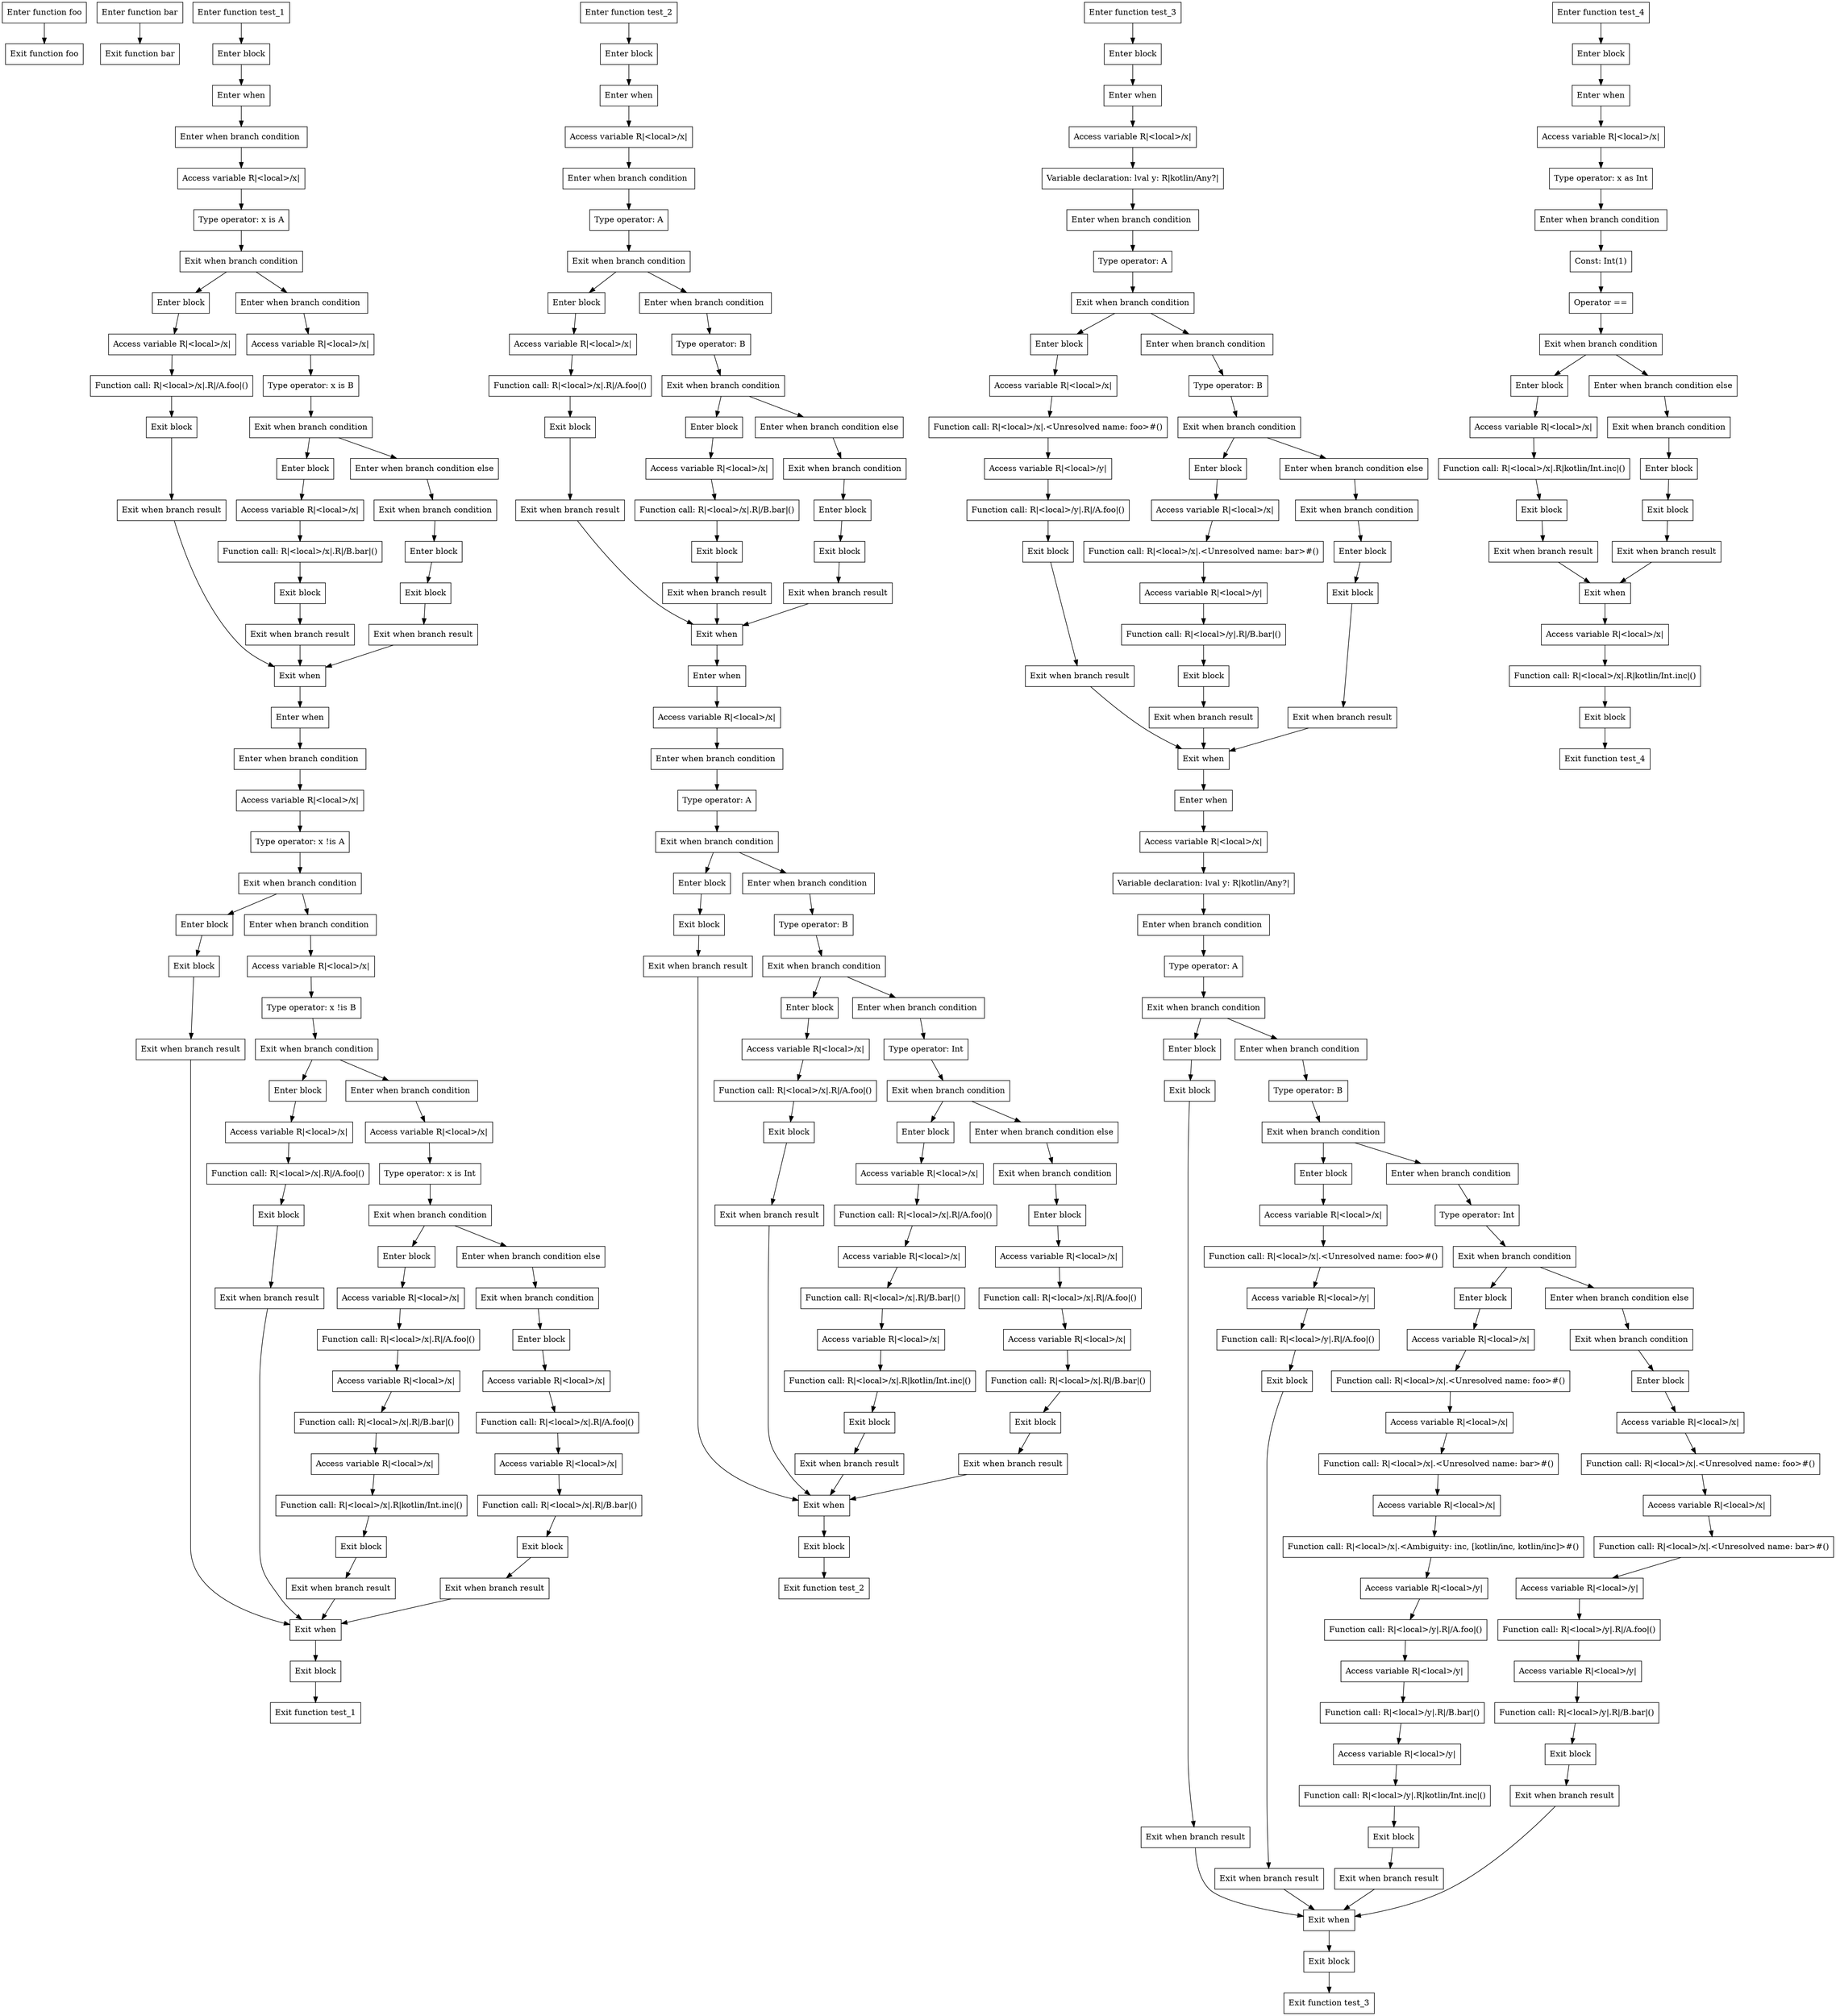 digraph when_kt {
subgraph foo {
  0 [shape=box label="Enter function foo"];
  1 [shape=box label="Exit function foo"];

  0 -> {1};
}

subgraph bar {
  2 [shape=box label="Enter function bar"];
  3 [shape=box label="Exit function bar"];

  2 -> {3};
}

subgraph test_1 {
  4 [shape=box label="Enter function test_1"];
  5 [shape=box label="Enter block"];
  6 [shape=box label="Enter when"];
  7 [shape=box label="Enter when branch condition "];
  8 [shape=box label="Access variable R|<local>/x|"];
  9 [shape=box label="Type operator: x is A"];
  10 [shape=box label="Exit when branch condition"];
  11 [shape=box label="Enter block"];
  12 [shape=box label="Access variable R|<local>/x|"];
  13 [shape=box label="Function call: R|<local>/x|.R|/A.foo|()"];
  14 [shape=box label="Exit block"];
  15 [shape=box label="Exit when branch result"];
  16 [shape=box label="Enter when branch condition "];
  17 [shape=box label="Access variable R|<local>/x|"];
  18 [shape=box label="Type operator: x is B"];
  19 [shape=box label="Exit when branch condition"];
  20 [shape=box label="Enter block"];
  21 [shape=box label="Access variable R|<local>/x|"];
  22 [shape=box label="Function call: R|<local>/x|.R|/B.bar|()"];
  23 [shape=box label="Exit block"];
  24 [shape=box label="Exit when branch result"];
  25 [shape=box label="Enter when branch condition else"];
  26 [shape=box label="Exit when branch condition"];
  27 [shape=box label="Enter block"];
  28 [shape=box label="Exit block"];
  29 [shape=box label="Exit when branch result"];
  30 [shape=box label="Exit when"];
  31 [shape=box label="Enter when"];
  32 [shape=box label="Enter when branch condition "];
  33 [shape=box label="Access variable R|<local>/x|"];
  34 [shape=box label="Type operator: x !is A"];
  35 [shape=box label="Exit when branch condition"];
  36 [shape=box label="Enter block"];
  37 [shape=box label="Exit block"];
  38 [shape=box label="Exit when branch result"];
  39 [shape=box label="Enter when branch condition "];
  40 [shape=box label="Access variable R|<local>/x|"];
  41 [shape=box label="Type operator: x !is B"];
  42 [shape=box label="Exit when branch condition"];
  43 [shape=box label="Enter block"];
  44 [shape=box label="Access variable R|<local>/x|"];
  45 [shape=box label="Function call: R|<local>/x|.R|/A.foo|()"];
  46 [shape=box label="Exit block"];
  47 [shape=box label="Exit when branch result"];
  48 [shape=box label="Enter when branch condition "];
  49 [shape=box label="Access variable R|<local>/x|"];
  50 [shape=box label="Type operator: x is Int"];
  51 [shape=box label="Exit when branch condition"];
  52 [shape=box label="Enter block"];
  53 [shape=box label="Access variable R|<local>/x|"];
  54 [shape=box label="Function call: R|<local>/x|.R|/A.foo|()"];
  55 [shape=box label="Access variable R|<local>/x|"];
  56 [shape=box label="Function call: R|<local>/x|.R|/B.bar|()"];
  57 [shape=box label="Access variable R|<local>/x|"];
  58 [shape=box label="Function call: R|<local>/x|.R|kotlin/Int.inc|()"];
  59 [shape=box label="Exit block"];
  60 [shape=box label="Exit when branch result"];
  61 [shape=box label="Enter when branch condition else"];
  62 [shape=box label="Exit when branch condition"];
  63 [shape=box label="Enter block"];
  64 [shape=box label="Access variable R|<local>/x|"];
  65 [shape=box label="Function call: R|<local>/x|.R|/A.foo|()"];
  66 [shape=box label="Access variable R|<local>/x|"];
  67 [shape=box label="Function call: R|<local>/x|.R|/B.bar|()"];
  68 [shape=box label="Exit block"];
  69 [shape=box label="Exit when branch result"];
  70 [shape=box label="Exit when"];
  71 [shape=box label="Exit block"];
  72 [shape=box label="Exit function test_1"];

  4 -> {5};
  5 -> {6};
  6 -> {7};
  7 -> {8};
  8 -> {9};
  9 -> {10};
  10 -> {11 16};
  11 -> {12};
  12 -> {13};
  13 -> {14};
  14 -> {15};
  15 -> {30};
  16 -> {17};
  17 -> {18};
  18 -> {19};
  19 -> {20 25};
  20 -> {21};
  21 -> {22};
  22 -> {23};
  23 -> {24};
  24 -> {30};
  25 -> {26};
  26 -> {27};
  27 -> {28};
  28 -> {29};
  29 -> {30};
  30 -> {31};
  31 -> {32};
  32 -> {33};
  33 -> {34};
  34 -> {35};
  35 -> {36 39};
  36 -> {37};
  37 -> {38};
  38 -> {70};
  39 -> {40};
  40 -> {41};
  41 -> {42};
  42 -> {43 48};
  43 -> {44};
  44 -> {45};
  45 -> {46};
  46 -> {47};
  47 -> {70};
  48 -> {49};
  49 -> {50};
  50 -> {51};
  51 -> {52 61};
  52 -> {53};
  53 -> {54};
  54 -> {55};
  55 -> {56};
  56 -> {57};
  57 -> {58};
  58 -> {59};
  59 -> {60};
  60 -> {70};
  61 -> {62};
  62 -> {63};
  63 -> {64};
  64 -> {65};
  65 -> {66};
  66 -> {67};
  67 -> {68};
  68 -> {69};
  69 -> {70};
  70 -> {71};
  71 -> {72};
}

subgraph test_2 {
  73 [shape=box label="Enter function test_2"];
  74 [shape=box label="Enter block"];
  75 [shape=box label="Enter when"];
  76 [shape=box label="Access variable R|<local>/x|"];
  77 [shape=box label="Enter when branch condition "];
  78 [shape=box label="Type operator: A"];
  79 [shape=box label="Exit when branch condition"];
  80 [shape=box label="Enter block"];
  81 [shape=box label="Access variable R|<local>/x|"];
  82 [shape=box label="Function call: R|<local>/x|.R|/A.foo|()"];
  83 [shape=box label="Exit block"];
  84 [shape=box label="Exit when branch result"];
  85 [shape=box label="Enter when branch condition "];
  86 [shape=box label="Type operator: B"];
  87 [shape=box label="Exit when branch condition"];
  88 [shape=box label="Enter block"];
  89 [shape=box label="Access variable R|<local>/x|"];
  90 [shape=box label="Function call: R|<local>/x|.R|/B.bar|()"];
  91 [shape=box label="Exit block"];
  92 [shape=box label="Exit when branch result"];
  93 [shape=box label="Enter when branch condition else"];
  94 [shape=box label="Exit when branch condition"];
  95 [shape=box label="Enter block"];
  96 [shape=box label="Exit block"];
  97 [shape=box label="Exit when branch result"];
  98 [shape=box label="Exit when"];
  99 [shape=box label="Enter when"];
  100 [shape=box label="Access variable R|<local>/x|"];
  101 [shape=box label="Enter when branch condition "];
  102 [shape=box label="Type operator: A"];
  103 [shape=box label="Exit when branch condition"];
  104 [shape=box label="Enter block"];
  105 [shape=box label="Exit block"];
  106 [shape=box label="Exit when branch result"];
  107 [shape=box label="Enter when branch condition "];
  108 [shape=box label="Type operator: B"];
  109 [shape=box label="Exit when branch condition"];
  110 [shape=box label="Enter block"];
  111 [shape=box label="Access variable R|<local>/x|"];
  112 [shape=box label="Function call: R|<local>/x|.R|/A.foo|()"];
  113 [shape=box label="Exit block"];
  114 [shape=box label="Exit when branch result"];
  115 [shape=box label="Enter when branch condition "];
  116 [shape=box label="Type operator: Int"];
  117 [shape=box label="Exit when branch condition"];
  118 [shape=box label="Enter block"];
  119 [shape=box label="Access variable R|<local>/x|"];
  120 [shape=box label="Function call: R|<local>/x|.R|/A.foo|()"];
  121 [shape=box label="Access variable R|<local>/x|"];
  122 [shape=box label="Function call: R|<local>/x|.R|/B.bar|()"];
  123 [shape=box label="Access variable R|<local>/x|"];
  124 [shape=box label="Function call: R|<local>/x|.R|kotlin/Int.inc|()"];
  125 [shape=box label="Exit block"];
  126 [shape=box label="Exit when branch result"];
  127 [shape=box label="Enter when branch condition else"];
  128 [shape=box label="Exit when branch condition"];
  129 [shape=box label="Enter block"];
  130 [shape=box label="Access variable R|<local>/x|"];
  131 [shape=box label="Function call: R|<local>/x|.R|/A.foo|()"];
  132 [shape=box label="Access variable R|<local>/x|"];
  133 [shape=box label="Function call: R|<local>/x|.R|/B.bar|()"];
  134 [shape=box label="Exit block"];
  135 [shape=box label="Exit when branch result"];
  136 [shape=box label="Exit when"];
  137 [shape=box label="Exit block"];
  138 [shape=box label="Exit function test_2"];

  73 -> {74};
  74 -> {75};
  75 -> {76};
  76 -> {77};
  77 -> {78};
  78 -> {79};
  79 -> {80 85};
  80 -> {81};
  81 -> {82};
  82 -> {83};
  83 -> {84};
  84 -> {98};
  85 -> {86};
  86 -> {87};
  87 -> {88 93};
  88 -> {89};
  89 -> {90};
  90 -> {91};
  91 -> {92};
  92 -> {98};
  93 -> {94};
  94 -> {95};
  95 -> {96};
  96 -> {97};
  97 -> {98};
  98 -> {99};
  99 -> {100};
  100 -> {101};
  101 -> {102};
  102 -> {103};
  103 -> {104 107};
  104 -> {105};
  105 -> {106};
  106 -> {136};
  107 -> {108};
  108 -> {109};
  109 -> {110 115};
  110 -> {111};
  111 -> {112};
  112 -> {113};
  113 -> {114};
  114 -> {136};
  115 -> {116};
  116 -> {117};
  117 -> {118 127};
  118 -> {119};
  119 -> {120};
  120 -> {121};
  121 -> {122};
  122 -> {123};
  123 -> {124};
  124 -> {125};
  125 -> {126};
  126 -> {136};
  127 -> {128};
  128 -> {129};
  129 -> {130};
  130 -> {131};
  131 -> {132};
  132 -> {133};
  133 -> {134};
  134 -> {135};
  135 -> {136};
  136 -> {137};
  137 -> {138};
}

subgraph test_3 {
  139 [shape=box label="Enter function test_3"];
  140 [shape=box label="Enter block"];
  141 [shape=box label="Enter when"];
  142 [shape=box label="Access variable R|<local>/x|"];
  143 [shape=box label="Variable declaration: lval y: R|kotlin/Any?|"];
  144 [shape=box label="Enter when branch condition "];
  145 [shape=box label="Type operator: A"];
  146 [shape=box label="Exit when branch condition"];
  147 [shape=box label="Enter block"];
  148 [shape=box label="Access variable R|<local>/x|"];
  149 [shape=box label="Function call: R|<local>/x|.<Unresolved name: foo>#()"];
  150 [shape=box label="Access variable R|<local>/y|"];
  151 [shape=box label="Function call: R|<local>/y|.R|/A.foo|()"];
  152 [shape=box label="Exit block"];
  153 [shape=box label="Exit when branch result"];
  154 [shape=box label="Enter when branch condition "];
  155 [shape=box label="Type operator: B"];
  156 [shape=box label="Exit when branch condition"];
  157 [shape=box label="Enter block"];
  158 [shape=box label="Access variable R|<local>/x|"];
  159 [shape=box label="Function call: R|<local>/x|.<Unresolved name: bar>#()"];
  160 [shape=box label="Access variable R|<local>/y|"];
  161 [shape=box label="Function call: R|<local>/y|.R|/B.bar|()"];
  162 [shape=box label="Exit block"];
  163 [shape=box label="Exit when branch result"];
  164 [shape=box label="Enter when branch condition else"];
  165 [shape=box label="Exit when branch condition"];
  166 [shape=box label="Enter block"];
  167 [shape=box label="Exit block"];
  168 [shape=box label="Exit when branch result"];
  169 [shape=box label="Exit when"];
  170 [shape=box label="Enter when"];
  171 [shape=box label="Access variable R|<local>/x|"];
  172 [shape=box label="Variable declaration: lval y: R|kotlin/Any?|"];
  173 [shape=box label="Enter when branch condition "];
  174 [shape=box label="Type operator: A"];
  175 [shape=box label="Exit when branch condition"];
  176 [shape=box label="Enter block"];
  177 [shape=box label="Exit block"];
  178 [shape=box label="Exit when branch result"];
  179 [shape=box label="Enter when branch condition "];
  180 [shape=box label="Type operator: B"];
  181 [shape=box label="Exit when branch condition"];
  182 [shape=box label="Enter block"];
  183 [shape=box label="Access variable R|<local>/x|"];
  184 [shape=box label="Function call: R|<local>/x|.<Unresolved name: foo>#()"];
  185 [shape=box label="Access variable R|<local>/y|"];
  186 [shape=box label="Function call: R|<local>/y|.R|/A.foo|()"];
  187 [shape=box label="Exit block"];
  188 [shape=box label="Exit when branch result"];
  189 [shape=box label="Enter when branch condition "];
  190 [shape=box label="Type operator: Int"];
  191 [shape=box label="Exit when branch condition"];
  192 [shape=box label="Enter block"];
  193 [shape=box label="Access variable R|<local>/x|"];
  194 [shape=box label="Function call: R|<local>/x|.<Unresolved name: foo>#()"];
  195 [shape=box label="Access variable R|<local>/x|"];
  196 [shape=box label="Function call: R|<local>/x|.<Unresolved name: bar>#()"];
  197 [shape=box label="Access variable R|<local>/x|"];
  198 [shape=box label="Function call: R|<local>/x|.<Ambiguity: inc, [kotlin/inc, kotlin/inc]>#()"];
  199 [shape=box label="Access variable R|<local>/y|"];
  200 [shape=box label="Function call: R|<local>/y|.R|/A.foo|()"];
  201 [shape=box label="Access variable R|<local>/y|"];
  202 [shape=box label="Function call: R|<local>/y|.R|/B.bar|()"];
  203 [shape=box label="Access variable R|<local>/y|"];
  204 [shape=box label="Function call: R|<local>/y|.R|kotlin/Int.inc|()"];
  205 [shape=box label="Exit block"];
  206 [shape=box label="Exit when branch result"];
  207 [shape=box label="Enter when branch condition else"];
  208 [shape=box label="Exit when branch condition"];
  209 [shape=box label="Enter block"];
  210 [shape=box label="Access variable R|<local>/x|"];
  211 [shape=box label="Function call: R|<local>/x|.<Unresolved name: foo>#()"];
  212 [shape=box label="Access variable R|<local>/x|"];
  213 [shape=box label="Function call: R|<local>/x|.<Unresolved name: bar>#()"];
  214 [shape=box label="Access variable R|<local>/y|"];
  215 [shape=box label="Function call: R|<local>/y|.R|/A.foo|()"];
  216 [shape=box label="Access variable R|<local>/y|"];
  217 [shape=box label="Function call: R|<local>/y|.R|/B.bar|()"];
  218 [shape=box label="Exit block"];
  219 [shape=box label="Exit when branch result"];
  220 [shape=box label="Exit when"];
  221 [shape=box label="Exit block"];
  222 [shape=box label="Exit function test_3"];

  139 -> {140};
  140 -> {141};
  141 -> {142};
  142 -> {143};
  143 -> {144};
  144 -> {145};
  145 -> {146};
  146 -> {147 154};
  147 -> {148};
  148 -> {149};
  149 -> {150};
  150 -> {151};
  151 -> {152};
  152 -> {153};
  153 -> {169};
  154 -> {155};
  155 -> {156};
  156 -> {157 164};
  157 -> {158};
  158 -> {159};
  159 -> {160};
  160 -> {161};
  161 -> {162};
  162 -> {163};
  163 -> {169};
  164 -> {165};
  165 -> {166};
  166 -> {167};
  167 -> {168};
  168 -> {169};
  169 -> {170};
  170 -> {171};
  171 -> {172};
  172 -> {173};
  173 -> {174};
  174 -> {175};
  175 -> {176 179};
  176 -> {177};
  177 -> {178};
  178 -> {220};
  179 -> {180};
  180 -> {181};
  181 -> {182 189};
  182 -> {183};
  183 -> {184};
  184 -> {185};
  185 -> {186};
  186 -> {187};
  187 -> {188};
  188 -> {220};
  189 -> {190};
  190 -> {191};
  191 -> {192 207};
  192 -> {193};
  193 -> {194};
  194 -> {195};
  195 -> {196};
  196 -> {197};
  197 -> {198};
  198 -> {199};
  199 -> {200};
  200 -> {201};
  201 -> {202};
  202 -> {203};
  203 -> {204};
  204 -> {205};
  205 -> {206};
  206 -> {220};
  207 -> {208};
  208 -> {209};
  209 -> {210};
  210 -> {211};
  211 -> {212};
  212 -> {213};
  213 -> {214};
  214 -> {215};
  215 -> {216};
  216 -> {217};
  217 -> {218};
  218 -> {219};
  219 -> {220};
  220 -> {221};
  221 -> {222};
}

subgraph test_4 {
  223 [shape=box label="Enter function test_4"];
  224 [shape=box label="Enter block"];
  225 [shape=box label="Enter when"];
  226 [shape=box label="Access variable R|<local>/x|"];
  227 [shape=box label="Type operator: x as Int"];
  228 [shape=box label="Enter when branch condition "];
  229 [shape=box label="Const: Int(1)"];
  230 [shape=box label="Operator =="];
  231 [shape=box label="Exit when branch condition"];
  232 [shape=box label="Enter block"];
  233 [shape=box label="Access variable R|<local>/x|"];
  234 [shape=box label="Function call: R|<local>/x|.R|kotlin/Int.inc|()"];
  235 [shape=box label="Exit block"];
  236 [shape=box label="Exit when branch result"];
  237 [shape=box label="Enter when branch condition else"];
  238 [shape=box label="Exit when branch condition"];
  239 [shape=box label="Enter block"];
  240 [shape=box label="Exit block"];
  241 [shape=box label="Exit when branch result"];
  242 [shape=box label="Exit when"];
  243 [shape=box label="Access variable R|<local>/x|"];
  244 [shape=box label="Function call: R|<local>/x|.R|kotlin/Int.inc|()"];
  245 [shape=box label="Exit block"];
  246 [shape=box label="Exit function test_4"];

  223 -> {224};
  224 -> {225};
  225 -> {226};
  226 -> {227};
  227 -> {228};
  228 -> {229};
  229 -> {230};
  230 -> {231};
  231 -> {232 237};
  232 -> {233};
  233 -> {234};
  234 -> {235};
  235 -> {236};
  236 -> {242};
  237 -> {238};
  238 -> {239};
  239 -> {240};
  240 -> {241};
  241 -> {242};
  242 -> {243};
  243 -> {244};
  244 -> {245};
  245 -> {246};
}

}
